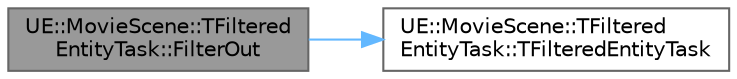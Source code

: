 digraph "UE::MovieScene::TFilteredEntityTask::FilterOut"
{
 // INTERACTIVE_SVG=YES
 // LATEX_PDF_SIZE
  bgcolor="transparent";
  edge [fontname=Helvetica,fontsize=10,labelfontname=Helvetica,labelfontsize=10];
  node [fontname=Helvetica,fontsize=10,shape=box,height=0.2,width=0.4];
  rankdir="LR";
  Node1 [id="Node000001",label="UE::MovieScene::TFiltered\lEntityTask::FilterOut",height=0.2,width=0.4,color="gray40", fillcolor="grey60", style="filled", fontcolor="black",tooltip="Constrain this task to only run for entities that do not have the specific combination of components ..."];
  Node1 -> Node2 [id="edge1_Node000001_Node000002",color="steelblue1",style="solid",tooltip=" "];
  Node2 [id="Node000002",label="UE::MovieScene::TFiltered\lEntityTask::TFilteredEntityTask",height=0.2,width=0.4,color="grey40", fillcolor="white", style="filled",URL="$dc/d56/structUE_1_1MovieScene_1_1TFilteredEntityTask.html#a5dfec40016294f3bc73f7ac10e6473b4",tooltip=" "];
}
